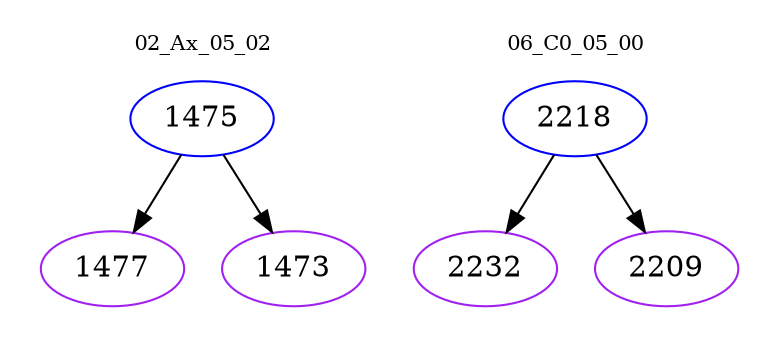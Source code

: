 digraph{
subgraph cluster_0 {
color = white
label = "02_Ax_05_02";
fontsize=10;
T0_1475 [label="1475", color="blue"]
T0_1475 -> T0_1477 [color="black"]
T0_1477 [label="1477", color="purple"]
T0_1475 -> T0_1473 [color="black"]
T0_1473 [label="1473", color="purple"]
}
subgraph cluster_1 {
color = white
label = "06_C0_05_00";
fontsize=10;
T1_2218 [label="2218", color="blue"]
T1_2218 -> T1_2232 [color="black"]
T1_2232 [label="2232", color="purple"]
T1_2218 -> T1_2209 [color="black"]
T1_2209 [label="2209", color="purple"]
}
}
